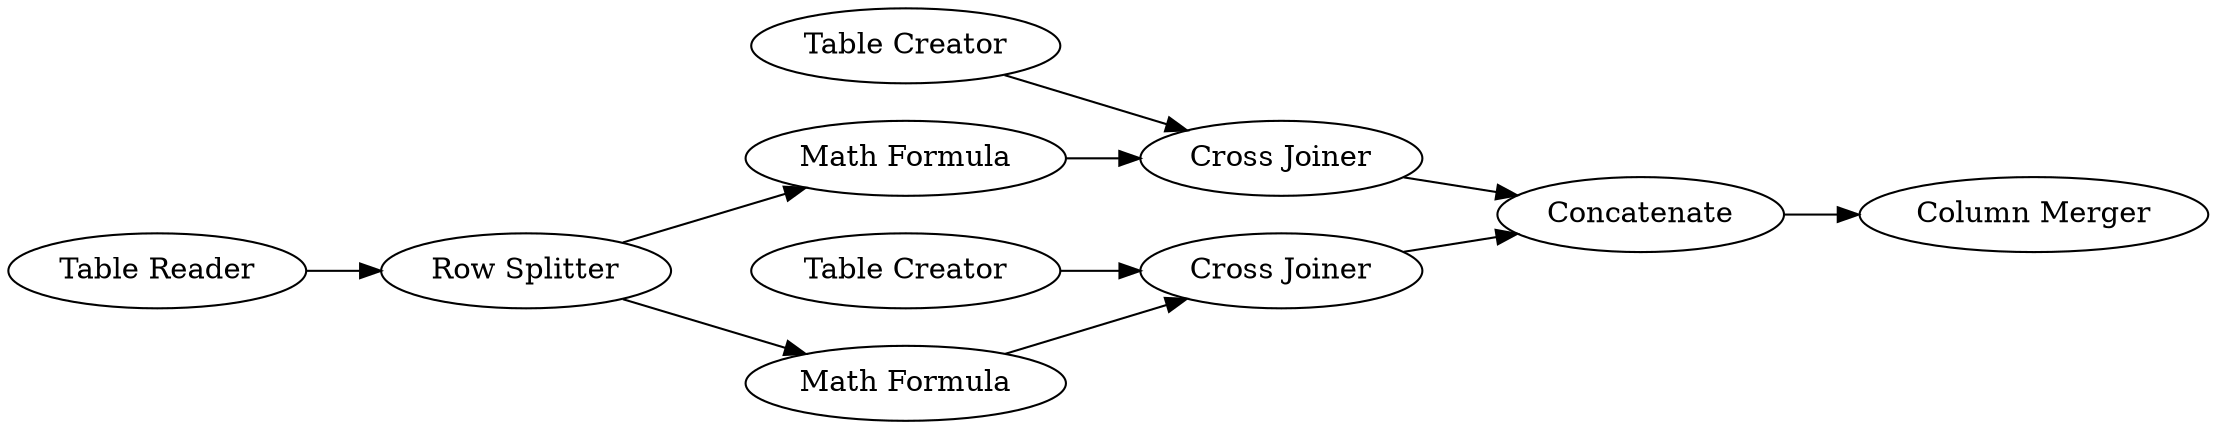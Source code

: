 digraph {
	7 -> 8
	4 -> 5
	8 -> 9
	3 -> 5
	2 -> 6
	1 -> 2
	9 -> 10
	2 -> 3
	5 -> 9
	6 -> 8
	5 [label="Cross Joiner"]
	1 [label="Table Reader"]
	7 [label="Table Creator"]
	9 [label=Concatenate]
	4 [label="Table Creator"]
	6 [label="Math Formula"]
	8 [label="Cross Joiner"]
	3 [label="Math Formula"]
	2 [label="Row Splitter"]
	10 [label="Column Merger"]
	rankdir=LR
}
